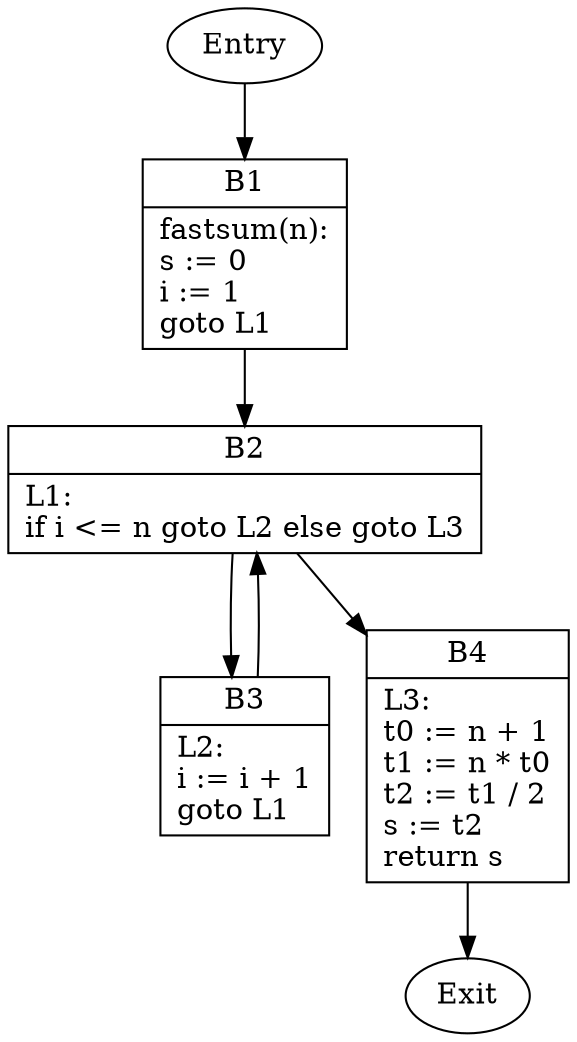 digraph CFG {
    B1 [shape=record label="{B1|fastsum(n):\ls := 0\li := 1\lgoto L1\l}"];
    B2 [shape=record label="{B2|L1:\lif i \<= n goto L2 else goto L3\l}"];
    B3 [shape=record label="{B3|L2:\li := i + 1\lgoto L1\l}"];
    B4 [shape=record label="{B4|L3:\lt0 := n + 1\lt1 := n * t0\lt2 := t1 / 2\ls := t2\lreturn s\l}"];
    Entry -> B1;
    B1 -> B2;
    B2 -> B3;
    B2 -> B4;
    B3 -> B2;
    B4 -> Exit;
}
